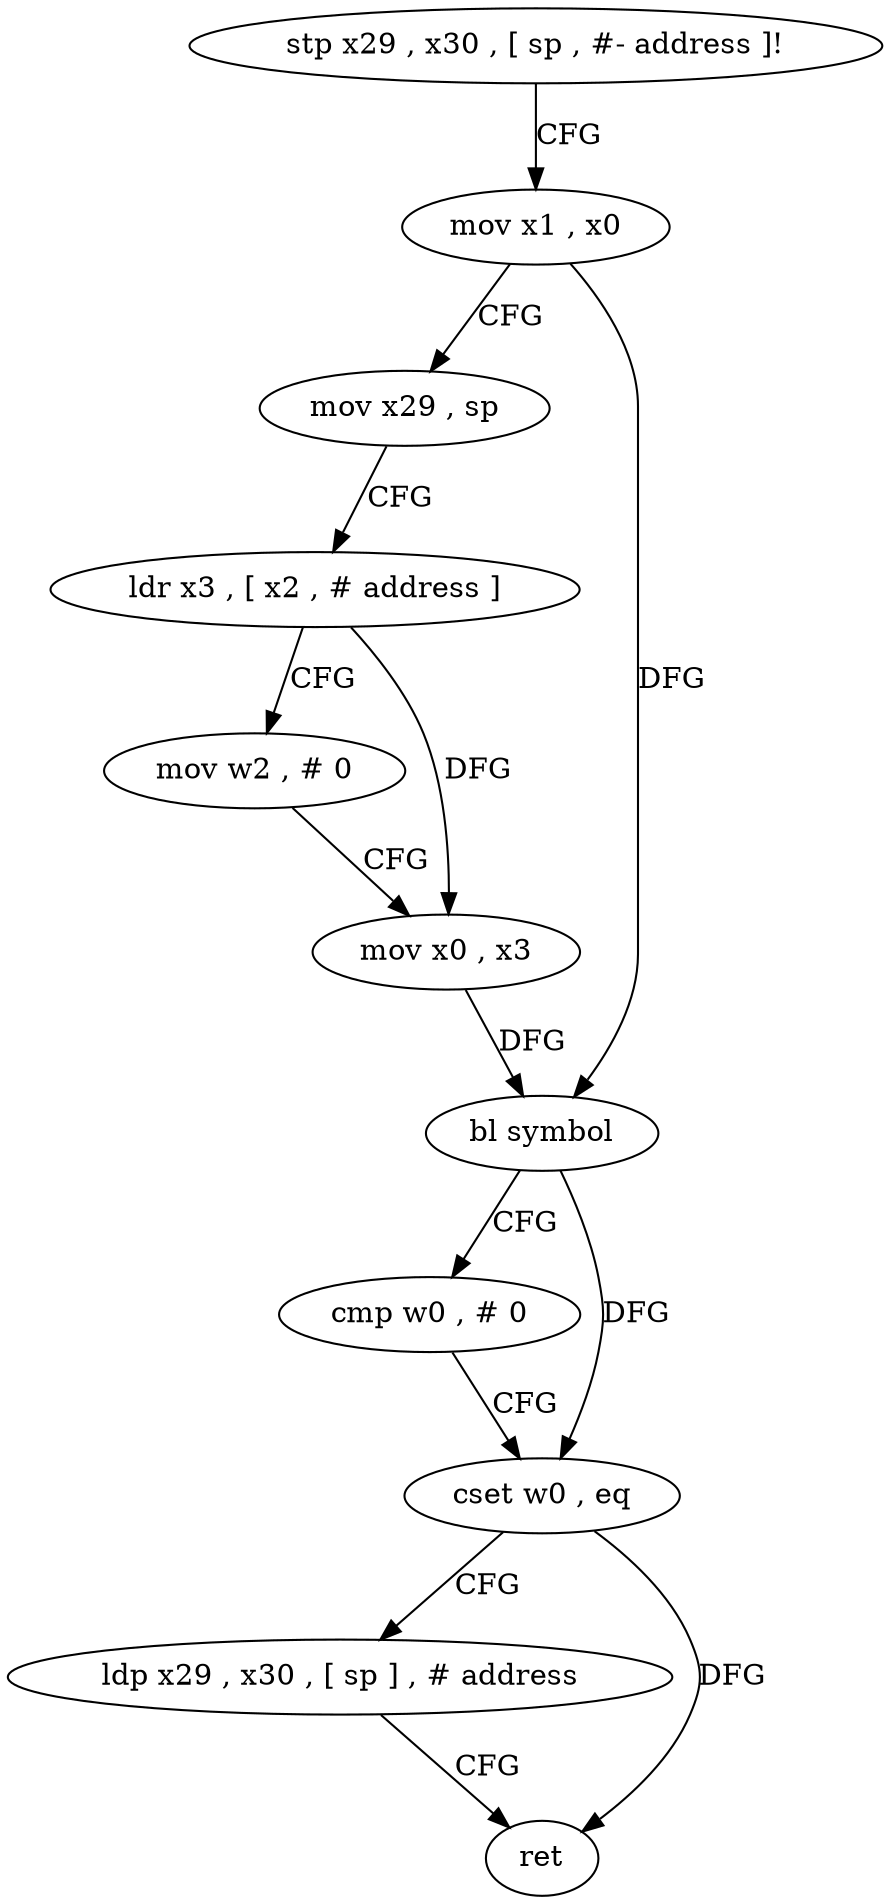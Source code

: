 digraph "func" {
"4216568" [label = "stp x29 , x30 , [ sp , #- address ]!" ]
"4216572" [label = "mov x1 , x0" ]
"4216576" [label = "mov x29 , sp" ]
"4216580" [label = "ldr x3 , [ x2 , # address ]" ]
"4216584" [label = "mov w2 , # 0" ]
"4216588" [label = "mov x0 , x3" ]
"4216592" [label = "bl symbol" ]
"4216596" [label = "cmp w0 , # 0" ]
"4216600" [label = "cset w0 , eq" ]
"4216604" [label = "ldp x29 , x30 , [ sp ] , # address" ]
"4216608" [label = "ret" ]
"4216568" -> "4216572" [ label = "CFG" ]
"4216572" -> "4216576" [ label = "CFG" ]
"4216572" -> "4216592" [ label = "DFG" ]
"4216576" -> "4216580" [ label = "CFG" ]
"4216580" -> "4216584" [ label = "CFG" ]
"4216580" -> "4216588" [ label = "DFG" ]
"4216584" -> "4216588" [ label = "CFG" ]
"4216588" -> "4216592" [ label = "DFG" ]
"4216592" -> "4216596" [ label = "CFG" ]
"4216592" -> "4216600" [ label = "DFG" ]
"4216596" -> "4216600" [ label = "CFG" ]
"4216600" -> "4216604" [ label = "CFG" ]
"4216600" -> "4216608" [ label = "DFG" ]
"4216604" -> "4216608" [ label = "CFG" ]
}
